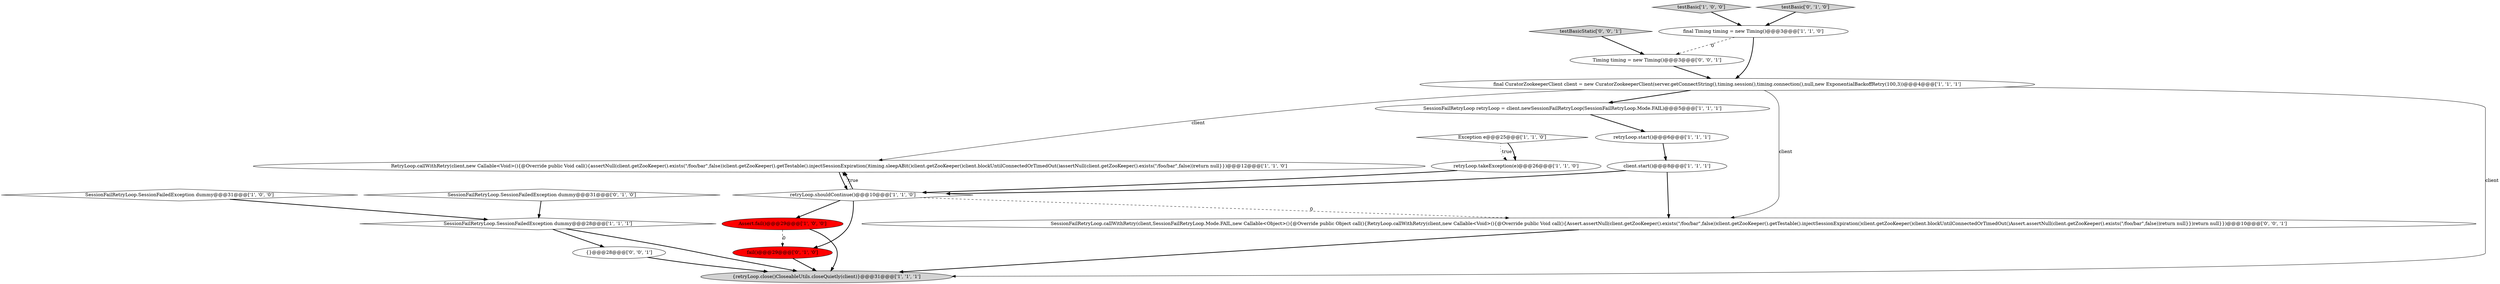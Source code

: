 digraph {
20 [style = filled, label = "Timing timing = new Timing()@@@3@@@['0', '0', '1']", fillcolor = white, shape = ellipse image = "AAA0AAABBB3BBB"];
6 [style = filled, label = "final Timing timing = new Timing()@@@3@@@['1', '1', '0']", fillcolor = white, shape = ellipse image = "AAA0AAABBB1BBB"];
0 [style = filled, label = "testBasic['1', '0', '0']", fillcolor = lightgray, shape = diamond image = "AAA0AAABBB1BBB"];
4 [style = filled, label = "SessionFailRetryLoop.SessionFailedException dummy@@@31@@@['1', '0', '0']", fillcolor = white, shape = diamond image = "AAA0AAABBB1BBB"];
9 [style = filled, label = "RetryLoop.callWithRetry(client,new Callable<Void>(){@Override public Void call(){assertNull(client.getZooKeeper().exists(\"/foo/bar\",false))client.getZooKeeper().getTestable().injectSessionExpiration()timing.sleepABit()client.getZooKeeper()client.blockUntilConnectedOrTimedOut()assertNull(client.getZooKeeper().exists(\"/foo/bar\",false))return null}})@@@12@@@['1', '1', '0']", fillcolor = white, shape = ellipse image = "AAA0AAABBB1BBB"];
1 [style = filled, label = "retryLoop.takeException(e)@@@26@@@['1', '1', '0']", fillcolor = white, shape = ellipse image = "AAA0AAABBB1BBB"];
18 [style = filled, label = "{}@@@28@@@['0', '0', '1']", fillcolor = white, shape = ellipse image = "AAA0AAABBB3BBB"];
8 [style = filled, label = "client.start()@@@8@@@['1', '1', '1']", fillcolor = white, shape = ellipse image = "AAA0AAABBB1BBB"];
17 [style = filled, label = "SessionFailRetryLoop.callWithRetry(client,SessionFailRetryLoop.Mode.FAIL,new Callable<Object>(){@Override public Object call(){RetryLoop.callWithRetry(client,new Callable<Void>(){@Override public Void call(){Assert.assertNull(client.getZooKeeper().exists(\"/foo/bar\",false))client.getZooKeeper().getTestable().injectSessionExpiration()client.getZooKeeper()client.blockUntilConnectedOrTimedOut()Assert.assertNull(client.getZooKeeper().exists(\"/foo/bar\",false))return null}})return null}})@@@10@@@['0', '0', '1']", fillcolor = white, shape = ellipse image = "AAA0AAABBB3BBB"];
16 [style = filled, label = "fail()@@@29@@@['0', '1', '0']", fillcolor = red, shape = ellipse image = "AAA1AAABBB2BBB"];
10 [style = filled, label = "retryLoop.start()@@@6@@@['1', '1', '1']", fillcolor = white, shape = ellipse image = "AAA0AAABBB1BBB"];
19 [style = filled, label = "testBasicStatic['0', '0', '1']", fillcolor = lightgray, shape = diamond image = "AAA0AAABBB3BBB"];
14 [style = filled, label = "SessionFailRetryLoop.SessionFailedException dummy@@@31@@@['0', '1', '0']", fillcolor = white, shape = diamond image = "AAA0AAABBB2BBB"];
13 [style = filled, label = "SessionFailRetryLoop.SessionFailedException dummy@@@28@@@['1', '1', '1']", fillcolor = white, shape = diamond image = "AAA0AAABBB1BBB"];
11 [style = filled, label = "{retryLoop.close()CloseableUtils.closeQuietly(client)}@@@31@@@['1', '1', '1']", fillcolor = lightgray, shape = ellipse image = "AAA0AAABBB1BBB"];
2 [style = filled, label = "retryLoop.shouldContinue()@@@10@@@['1', '1', '0']", fillcolor = white, shape = diamond image = "AAA0AAABBB1BBB"];
7 [style = filled, label = "final CuratorZookeeperClient client = new CuratorZookeeperClient(server.getConnectString(),timing.session(),timing.connection(),null,new ExponentialBackoffRetry(100,3))@@@4@@@['1', '1', '1']", fillcolor = white, shape = ellipse image = "AAA0AAABBB1BBB"];
3 [style = filled, label = "Assert.fail()@@@29@@@['1', '0', '0']", fillcolor = red, shape = ellipse image = "AAA1AAABBB1BBB"];
5 [style = filled, label = "SessionFailRetryLoop retryLoop = client.newSessionFailRetryLoop(SessionFailRetryLoop.Mode.FAIL)@@@5@@@['1', '1', '1']", fillcolor = white, shape = ellipse image = "AAA0AAABBB1BBB"];
15 [style = filled, label = "testBasic['0', '1', '0']", fillcolor = lightgray, shape = diamond image = "AAA0AAABBB2BBB"];
12 [style = filled, label = "Exception e@@@25@@@['1', '1', '0']", fillcolor = white, shape = diamond image = "AAA0AAABBB1BBB"];
5->10 [style = bold, label=""];
16->11 [style = bold, label=""];
7->9 [style = solid, label="client"];
9->2 [style = bold, label=""];
0->6 [style = bold, label=""];
6->20 [style = dashed, label="0"];
19->20 [style = bold, label=""];
2->3 [style = bold, label=""];
4->13 [style = bold, label=""];
18->11 [style = bold, label=""];
3->11 [style = bold, label=""];
12->1 [style = dotted, label="true"];
7->11 [style = solid, label="client"];
15->6 [style = bold, label=""];
2->9 [style = bold, label=""];
12->1 [style = bold, label=""];
2->17 [style = dashed, label="0"];
13->11 [style = bold, label=""];
8->17 [style = bold, label=""];
7->5 [style = bold, label=""];
2->9 [style = dotted, label="true"];
10->8 [style = bold, label=""];
8->2 [style = bold, label=""];
7->17 [style = solid, label="client"];
1->2 [style = bold, label=""];
14->13 [style = bold, label=""];
20->7 [style = bold, label=""];
6->7 [style = bold, label=""];
3->16 [style = dashed, label="0"];
13->18 [style = bold, label=""];
17->11 [style = bold, label=""];
2->16 [style = bold, label=""];
}
